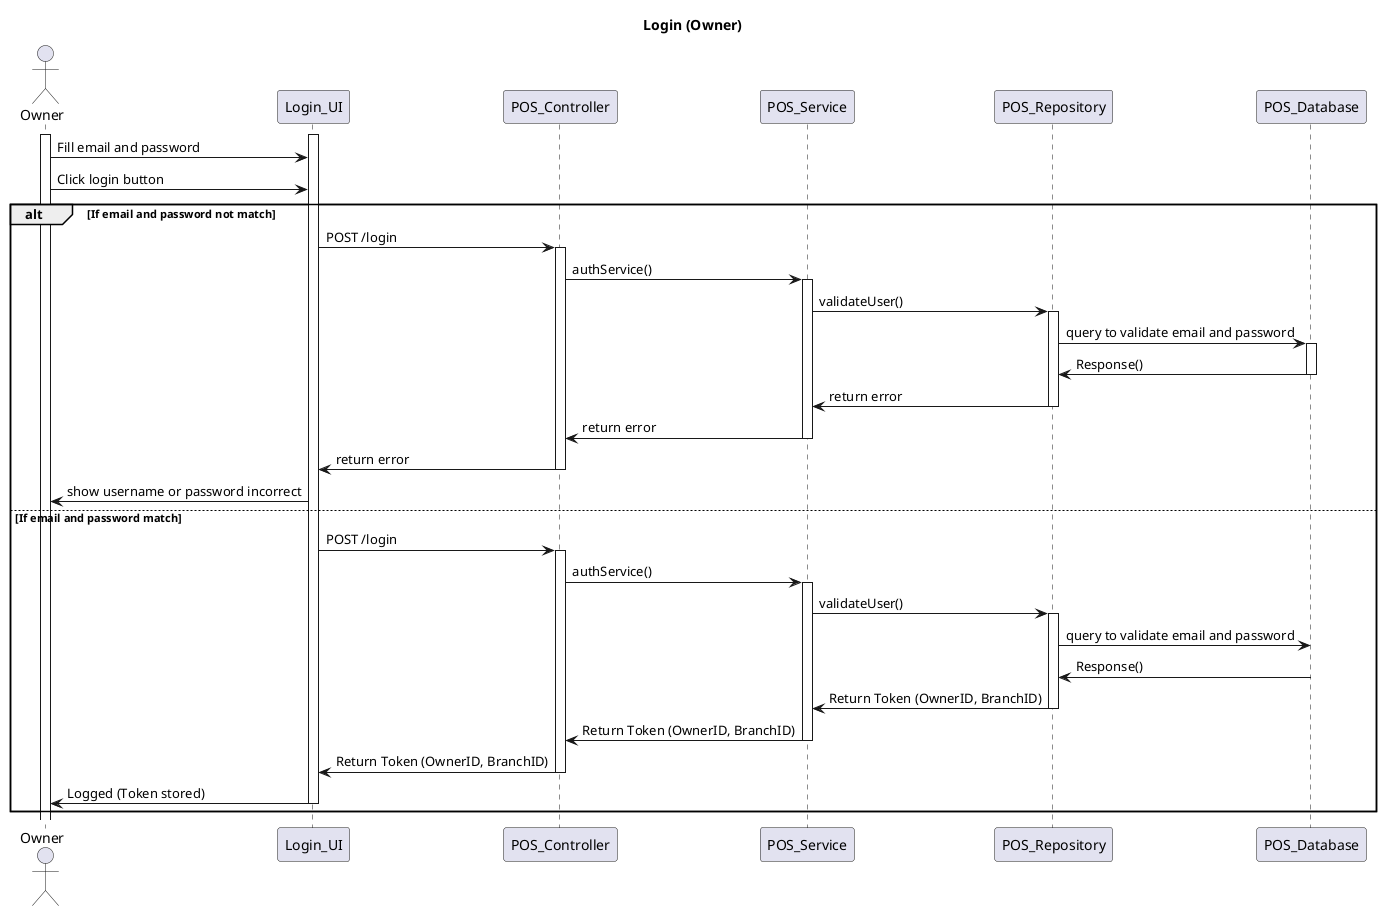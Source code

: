@startuml login
title Login (Owner)

actor Owner
' object LoginPage
' database Database

' Owner ->> LoginPage : Click Login Button
' activate LoginPage

' alt If Email or Password not complete
'     LoginPage ->> LoginPage : Show error message
' else The email and password have already been entered
'     LoginPage ->> Database : Check Email and Password
'     activate Database

'     Database ->> Database : Validate (Email, password)

'     alt If email and password match
'         Database -->> LoginPage : Return success with Token (OwnerID, BranchID)
'         ' deactivate Database
'         LoginPage -->> Owner : Logged (Token stored)
'     else If email and password not match
'         Database -->> LoginPage : Return status Login failed
'         deactivate Database
'         LoginPage -->> Owner : Notice user that the username or password is invalid
'     end
' end

' deactivate LoginPage


activate Owner
activate Login_UI
Owner -> Login_UI : Fill email and password
Owner -> Login_UI : Click login button

alt If email and password not match
    Login_UI -> POS_Controller : POST /login
    activate POS_Controller

    POS_Controller -> POS_Service : authService()
    activate POS_Service

    POS_Service -> POS_Repository : validateUser()
    activate POS_Repository

    POS_Repository -> POS_Database : query to validate email and password
    activate POS_Database
    POS_Database -> POS_Repository : Response()
    deactivate POS_Database

    POS_Repository -> POS_Service : return error
    deactivate POS_Repository

    POS_Service -> POS_Controller : return error
    deactivate POS_Service

    POS_Controller -> Login_UI : return error
    deactivate POS_Controller

    Login_UI -> Owner : show username or password incorrect

else If email and password match
    Login_UI -> POS_Controller : POST /login
    activate POS_Controller

    POS_Controller -> POS_Service : authService()
    activate POS_Service

    POS_Service -> POS_Repository : validateUser()
    activate POS_Repository

    POS_Repository -> POS_Database : query to validate email and password

    POS_Database -> POS_Repository : Response()
    deactivate POS_Database


    POS_Repository -> POS_Service : Return Token (OwnerID, BranchID)
    deactivate POS_Repository

    POS_Service -> POS_Controller : Return Token (OwnerID, BranchID)
    deactivate POS_Service

    POS_Controller -> Login_UI : Return Token (OwnerID, BranchID)
    deactivate POS_Controller

    Login_UI -> Owner : Logged (Token stored)
    deactivate Login_UI
end

@enduml

